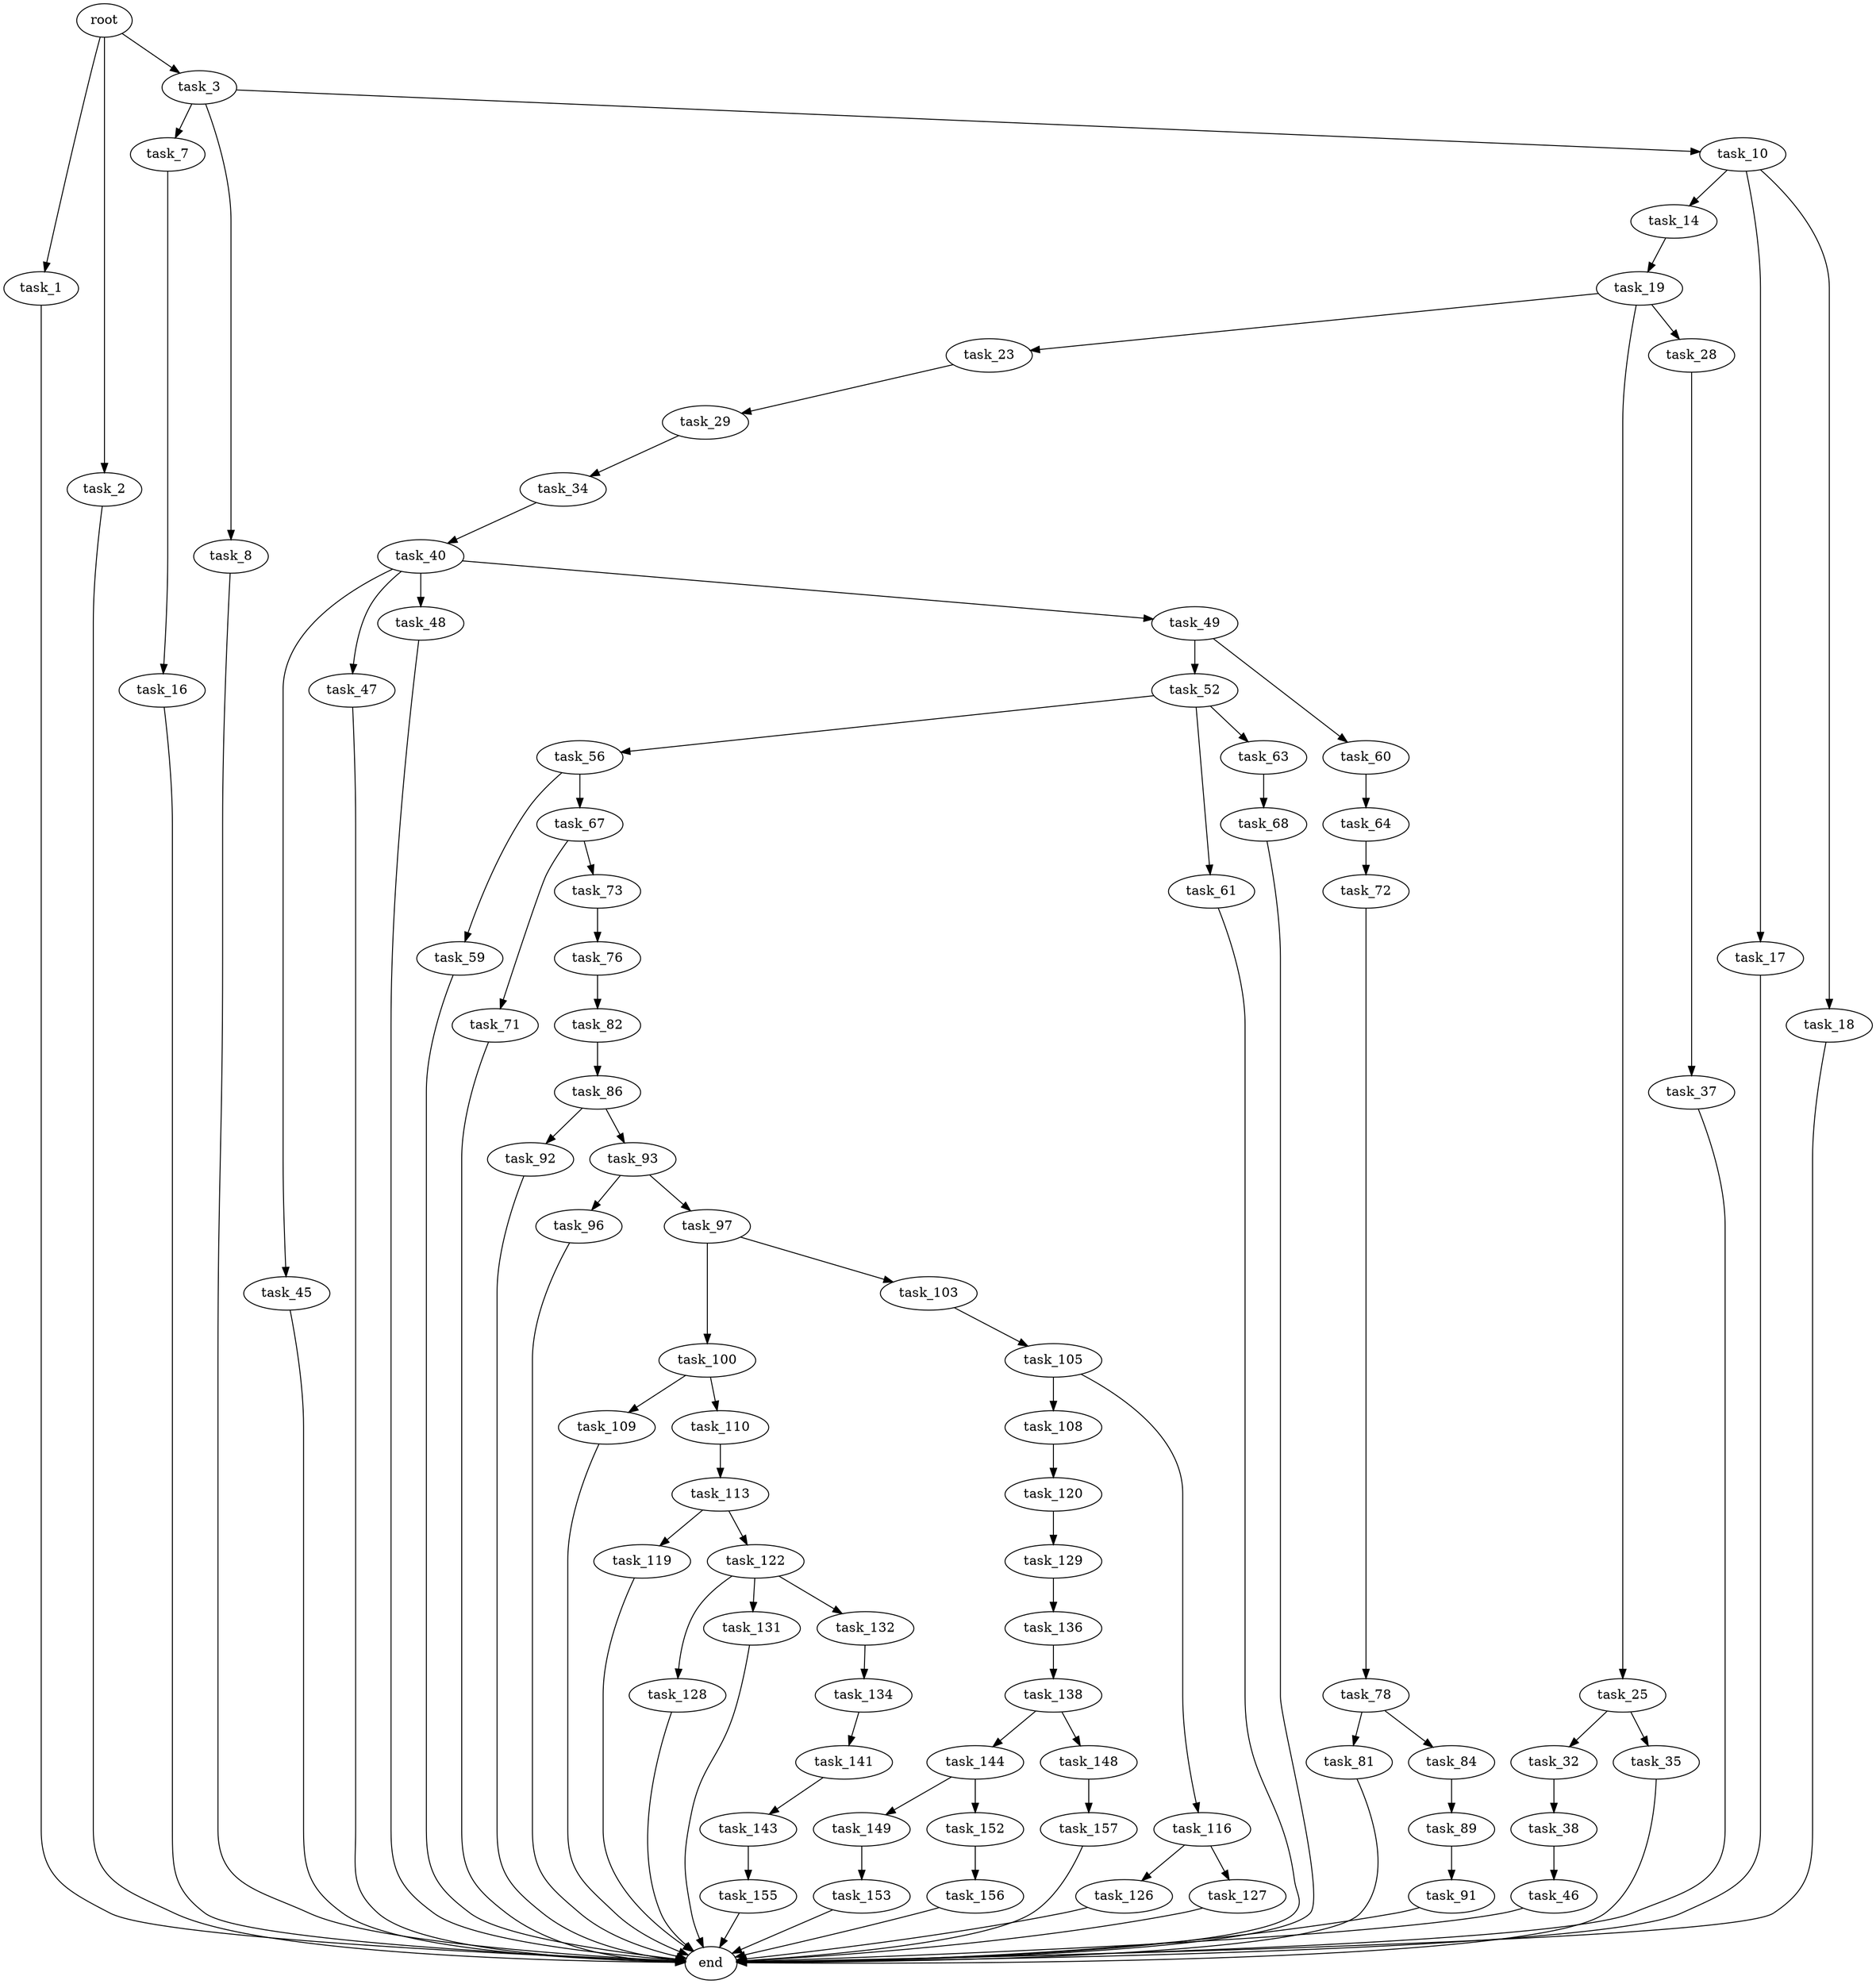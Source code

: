 digraph G {
  root [size="0.000000"];
  task_1 [size="68719476736.000000"];
  task_2 [size="8589934592.000000"];
  task_3 [size="169001592462.000000"];
  task_7 [size="74578458916.000000"];
  task_8 [size="311240915613.000000"];
  task_10 [size="68719476736.000000"];
  task_14 [size="231928233984.000000"];
  task_16 [size="782757789696.000000"];
  task_17 [size="231928233984.000000"];
  task_18 [size="487750082286.000000"];
  task_19 [size="68719476736.000000"];
  task_23 [size="154710690847.000000"];
  task_25 [size="16925091269.000000"];
  task_28 [size="2906231506.000000"];
  task_29 [size="35140525415.000000"];
  task_32 [size="549755813888.000000"];
  task_34 [size="47523001969.000000"];
  task_35 [size="32244682240.000000"];
  task_37 [size="7883530560.000000"];
  task_38 [size="25903517727.000000"];
  task_40 [size="3196224565.000000"];
  task_45 [size="368293445632.000000"];
  task_46 [size="572426411646.000000"];
  task_47 [size="185400224707.000000"];
  task_48 [size="231928233984.000000"];
  task_49 [size="868341272871.000000"];
  task_52 [size="49044329263.000000"];
  task_56 [size="231928233984.000000"];
  task_59 [size="549755813888.000000"];
  task_60 [size="28636876540.000000"];
  task_61 [size="782757789696.000000"];
  task_63 [size="26470478941.000000"];
  task_64 [size="4876965670.000000"];
  task_67 [size="17305244492.000000"];
  task_68 [size="368293445632.000000"];
  task_71 [size="316927755212.000000"];
  task_72 [size="134217728000.000000"];
  task_73 [size="232292879296.000000"];
  task_76 [size="231928233984.000000"];
  task_78 [size="34061122597.000000"];
  task_81 [size="45521972601.000000"];
  task_82 [size="549755813888.000000"];
  task_84 [size="89056315655.000000"];
  task_86 [size="12584224049.000000"];
  task_89 [size="82122795664.000000"];
  task_91 [size="44940180671.000000"];
  task_92 [size="43368232922.000000"];
  task_93 [size="7731628503.000000"];
  task_96 [size="8589934592.000000"];
  task_97 [size="549755813888.000000"];
  task_100 [size="23876085075.000000"];
  task_103 [size="368293445632.000000"];
  task_105 [size="462251413101.000000"];
  task_108 [size="8589934592.000000"];
  task_109 [size="142526030681.000000"];
  task_110 [size="1305361725.000000"];
  task_113 [size="732578522594.000000"];
  task_116 [size="1073741824000.000000"];
  task_119 [size="8938968520.000000"];
  task_120 [size="526751692113.000000"];
  task_122 [size="68719476736.000000"];
  task_126 [size="46044255926.000000"];
  task_127 [size="7423750570.000000"];
  task_128 [size="2135530653.000000"];
  task_129 [size="368293445632.000000"];
  task_131 [size="575987102270.000000"];
  task_132 [size="148088799302.000000"];
  task_134 [size="782757789696.000000"];
  task_136 [size="386022123835.000000"];
  task_138 [size="8589934592.000000"];
  task_141 [size="926554239073.000000"];
  task_143 [size="1707519378.000000"];
  task_144 [size="20879556550.000000"];
  task_148 [size="10636648068.000000"];
  task_149 [size="28991029248.000000"];
  task_152 [size="134217728000.000000"];
  task_153 [size="50557454585.000000"];
  task_155 [size="8589934592.000000"];
  task_156 [size="443926152429.000000"];
  task_157 [size="3323837850.000000"];
  end [size="0.000000"];

  root -> task_1 [size="1.000000"];
  root -> task_2 [size="1.000000"];
  root -> task_3 [size="1.000000"];
  task_1 -> end [size="1.000000"];
  task_2 -> end [size="1.000000"];
  task_3 -> task_7 [size="209715200.000000"];
  task_3 -> task_8 [size="209715200.000000"];
  task_3 -> task_10 [size="209715200.000000"];
  task_7 -> task_16 [size="75497472.000000"];
  task_8 -> end [size="1.000000"];
  task_10 -> task_14 [size="134217728.000000"];
  task_10 -> task_17 [size="134217728.000000"];
  task_10 -> task_18 [size="134217728.000000"];
  task_14 -> task_19 [size="301989888.000000"];
  task_16 -> end [size="1.000000"];
  task_17 -> end [size="1.000000"];
  task_18 -> end [size="1.000000"];
  task_19 -> task_23 [size="134217728.000000"];
  task_19 -> task_25 [size="134217728.000000"];
  task_19 -> task_28 [size="134217728.000000"];
  task_23 -> task_29 [size="134217728.000000"];
  task_25 -> task_32 [size="33554432.000000"];
  task_25 -> task_35 [size="33554432.000000"];
  task_28 -> task_37 [size="209715200.000000"];
  task_29 -> task_34 [size="33554432.000000"];
  task_32 -> task_38 [size="536870912.000000"];
  task_34 -> task_40 [size="134217728.000000"];
  task_35 -> end [size="1.000000"];
  task_37 -> end [size="1.000000"];
  task_38 -> task_46 [size="679477248.000000"];
  task_40 -> task_45 [size="209715200.000000"];
  task_40 -> task_47 [size="209715200.000000"];
  task_40 -> task_48 [size="209715200.000000"];
  task_40 -> task_49 [size="209715200.000000"];
  task_45 -> end [size="1.000000"];
  task_46 -> end [size="1.000000"];
  task_47 -> end [size="1.000000"];
  task_48 -> end [size="1.000000"];
  task_49 -> task_52 [size="536870912.000000"];
  task_49 -> task_60 [size="536870912.000000"];
  task_52 -> task_56 [size="134217728.000000"];
  task_52 -> task_61 [size="134217728.000000"];
  task_52 -> task_63 [size="134217728.000000"];
  task_56 -> task_59 [size="301989888.000000"];
  task_56 -> task_67 [size="301989888.000000"];
  task_59 -> end [size="1.000000"];
  task_60 -> task_64 [size="536870912.000000"];
  task_61 -> end [size="1.000000"];
  task_63 -> task_68 [size="33554432.000000"];
  task_64 -> task_72 [size="209715200.000000"];
  task_67 -> task_71 [size="411041792.000000"];
  task_67 -> task_73 [size="411041792.000000"];
  task_68 -> end [size="1.000000"];
  task_71 -> end [size="1.000000"];
  task_72 -> task_78 [size="209715200.000000"];
  task_73 -> task_76 [size="301989888.000000"];
  task_76 -> task_82 [size="301989888.000000"];
  task_78 -> task_81 [size="838860800.000000"];
  task_78 -> task_84 [size="838860800.000000"];
  task_81 -> end [size="1.000000"];
  task_82 -> task_86 [size="536870912.000000"];
  task_84 -> task_89 [size="134217728.000000"];
  task_86 -> task_92 [size="301989888.000000"];
  task_86 -> task_93 [size="301989888.000000"];
  task_89 -> task_91 [size="209715200.000000"];
  task_91 -> end [size="1.000000"];
  task_92 -> end [size="1.000000"];
  task_93 -> task_96 [size="209715200.000000"];
  task_93 -> task_97 [size="209715200.000000"];
  task_96 -> end [size="1.000000"];
  task_97 -> task_100 [size="536870912.000000"];
  task_97 -> task_103 [size="536870912.000000"];
  task_100 -> task_109 [size="33554432.000000"];
  task_100 -> task_110 [size="33554432.000000"];
  task_103 -> task_105 [size="411041792.000000"];
  task_105 -> task_108 [size="679477248.000000"];
  task_105 -> task_116 [size="679477248.000000"];
  task_108 -> task_120 [size="33554432.000000"];
  task_109 -> end [size="1.000000"];
  task_110 -> task_113 [size="134217728.000000"];
  task_113 -> task_119 [size="679477248.000000"];
  task_113 -> task_122 [size="679477248.000000"];
  task_116 -> task_126 [size="838860800.000000"];
  task_116 -> task_127 [size="838860800.000000"];
  task_119 -> end [size="1.000000"];
  task_120 -> task_129 [size="536870912.000000"];
  task_122 -> task_128 [size="134217728.000000"];
  task_122 -> task_131 [size="134217728.000000"];
  task_122 -> task_132 [size="134217728.000000"];
  task_126 -> end [size="1.000000"];
  task_127 -> end [size="1.000000"];
  task_128 -> end [size="1.000000"];
  task_129 -> task_136 [size="411041792.000000"];
  task_131 -> end [size="1.000000"];
  task_132 -> task_134 [size="411041792.000000"];
  task_134 -> task_141 [size="679477248.000000"];
  task_136 -> task_138 [size="301989888.000000"];
  task_138 -> task_144 [size="33554432.000000"];
  task_138 -> task_148 [size="33554432.000000"];
  task_141 -> task_143 [size="679477248.000000"];
  task_143 -> task_155 [size="33554432.000000"];
  task_144 -> task_149 [size="33554432.000000"];
  task_144 -> task_152 [size="33554432.000000"];
  task_148 -> task_157 [size="209715200.000000"];
  task_149 -> task_153 [size="75497472.000000"];
  task_152 -> task_156 [size="209715200.000000"];
  task_153 -> end [size="1.000000"];
  task_155 -> end [size="1.000000"];
  task_156 -> end [size="1.000000"];
  task_157 -> end [size="1.000000"];
}
